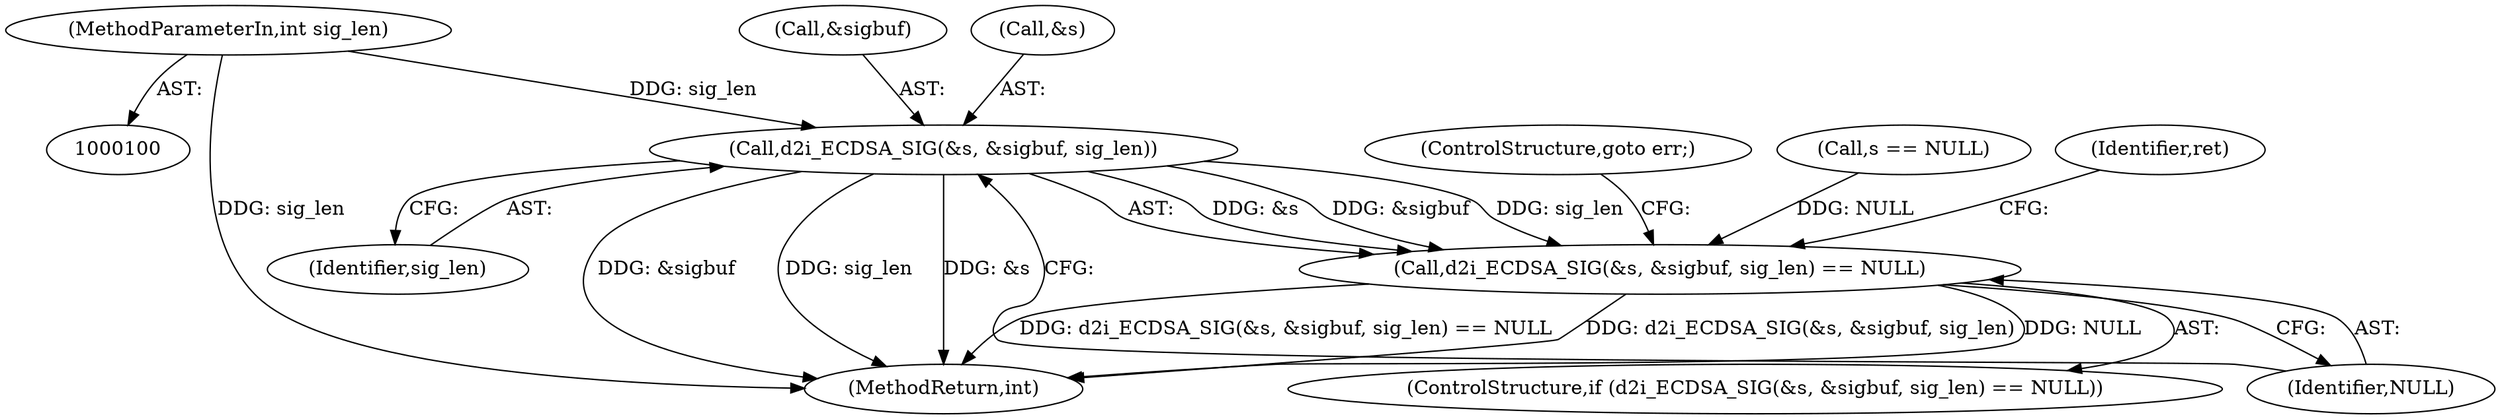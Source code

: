 digraph "0_openssl_684400ce192dac51df3d3e92b61830a6ef90be3e_1@pointer" {
"1000125" [label="(Call,d2i_ECDSA_SIG(&s, &sigbuf, sig_len))"];
"1000105" [label="(MethodParameterIn,int sig_len)"];
"1000124" [label="(Call,d2i_ECDSA_SIG(&s, &sigbuf, sig_len) == NULL)"];
"1000105" [label="(MethodParameterIn,int sig_len)"];
"1000130" [label="(Identifier,sig_len)"];
"1000125" [label="(Call,d2i_ECDSA_SIG(&s, &sigbuf, sig_len))"];
"1000123" [label="(ControlStructure,if (d2i_ECDSA_SIG(&s, &sigbuf, sig_len) == NULL))"];
"1000131" [label="(Identifier,NULL)"];
"1000145" [label="(MethodReturn,int)"];
"1000132" [label="(ControlStructure,goto err;)"];
"1000128" [label="(Call,&sigbuf)"];
"1000124" [label="(Call,d2i_ECDSA_SIG(&s, &sigbuf, sig_len) == NULL)"];
"1000118" [label="(Call,s == NULL)"];
"1000126" [label="(Call,&s)"];
"1000134" [label="(Identifier,ret)"];
"1000125" -> "1000124"  [label="AST: "];
"1000125" -> "1000130"  [label="CFG: "];
"1000126" -> "1000125"  [label="AST: "];
"1000128" -> "1000125"  [label="AST: "];
"1000130" -> "1000125"  [label="AST: "];
"1000131" -> "1000125"  [label="CFG: "];
"1000125" -> "1000145"  [label="DDG: &sigbuf"];
"1000125" -> "1000145"  [label="DDG: sig_len"];
"1000125" -> "1000145"  [label="DDG: &s"];
"1000125" -> "1000124"  [label="DDG: &s"];
"1000125" -> "1000124"  [label="DDG: &sigbuf"];
"1000125" -> "1000124"  [label="DDG: sig_len"];
"1000105" -> "1000125"  [label="DDG: sig_len"];
"1000105" -> "1000100"  [label="AST: "];
"1000105" -> "1000145"  [label="DDG: sig_len"];
"1000124" -> "1000123"  [label="AST: "];
"1000124" -> "1000131"  [label="CFG: "];
"1000131" -> "1000124"  [label="AST: "];
"1000132" -> "1000124"  [label="CFG: "];
"1000134" -> "1000124"  [label="CFG: "];
"1000124" -> "1000145"  [label="DDG: d2i_ECDSA_SIG(&s, &sigbuf, sig_len)"];
"1000124" -> "1000145"  [label="DDG: NULL"];
"1000124" -> "1000145"  [label="DDG: d2i_ECDSA_SIG(&s, &sigbuf, sig_len) == NULL"];
"1000118" -> "1000124"  [label="DDG: NULL"];
}
